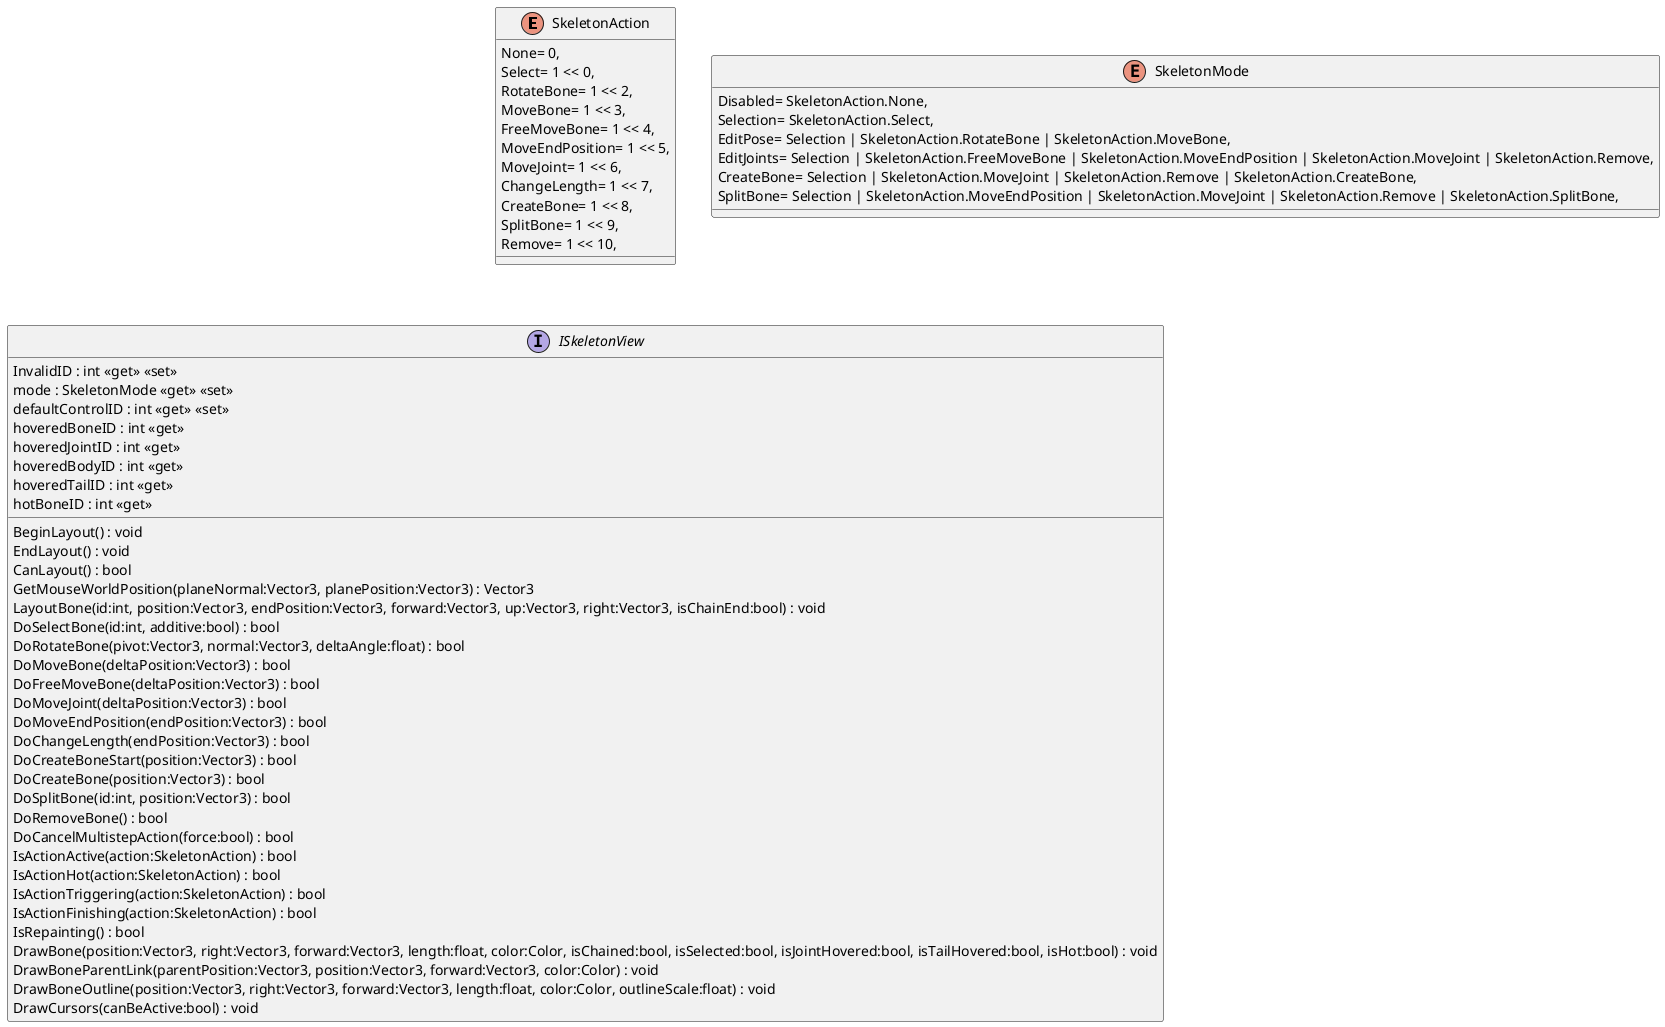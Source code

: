 @startuml
enum SkeletonAction {
    None= 0,
    Select= 1 << 0,
    RotateBone= 1 << 2,
    MoveBone= 1 << 3,
    FreeMoveBone= 1 << 4,
    MoveEndPosition= 1 << 5,
    MoveJoint= 1 << 6,
    ChangeLength= 1 << 7,
    CreateBone= 1 << 8,
    SplitBone= 1 << 9,
    Remove= 1 << 10,
}
enum SkeletonMode {
    Disabled= SkeletonAction.None,
    Selection= SkeletonAction.Select,
    EditPose= Selection | SkeletonAction.RotateBone | SkeletonAction.MoveBone,
    EditJoints= Selection | SkeletonAction.FreeMoveBone | SkeletonAction.MoveEndPosition | SkeletonAction.MoveJoint | SkeletonAction.Remove,
    CreateBone= Selection | SkeletonAction.MoveJoint | SkeletonAction.Remove | SkeletonAction.CreateBone,
    SplitBone= Selection | SkeletonAction.MoveEndPosition | SkeletonAction.MoveJoint | SkeletonAction.Remove | SkeletonAction.SplitBone,
}
interface ISkeletonView {
    InvalidID : int <<get>> <<set>>
    mode : SkeletonMode <<get>> <<set>>
    defaultControlID : int <<get>> <<set>>
    hoveredBoneID : int <<get>>
    hoveredJointID : int <<get>>
    hoveredBodyID : int <<get>>
    hoveredTailID : int <<get>>
    hotBoneID : int <<get>>
    BeginLayout() : void
    EndLayout() : void
    CanLayout() : bool
    GetMouseWorldPosition(planeNormal:Vector3, planePosition:Vector3) : Vector3
    LayoutBone(id:int, position:Vector3, endPosition:Vector3, forward:Vector3, up:Vector3, right:Vector3, isChainEnd:bool) : void
    DoSelectBone(id:int, additive:bool) : bool
    DoRotateBone(pivot:Vector3, normal:Vector3, deltaAngle:float) : bool
    DoMoveBone(deltaPosition:Vector3) : bool
    DoFreeMoveBone(deltaPosition:Vector3) : bool
    DoMoveJoint(deltaPosition:Vector3) : bool
    DoMoveEndPosition(endPosition:Vector3) : bool
    DoChangeLength(endPosition:Vector3) : bool
    DoCreateBoneStart(position:Vector3) : bool
    DoCreateBone(position:Vector3) : bool
    DoSplitBone(id:int, position:Vector3) : bool
    DoRemoveBone() : bool
    DoCancelMultistepAction(force:bool) : bool
    IsActionActive(action:SkeletonAction) : bool
    IsActionHot(action:SkeletonAction) : bool
    IsActionTriggering(action:SkeletonAction) : bool
    IsActionFinishing(action:SkeletonAction) : bool
    IsRepainting() : bool
    DrawBone(position:Vector3, right:Vector3, forward:Vector3, length:float, color:Color, isChained:bool, isSelected:bool, isJointHovered:bool, isTailHovered:bool, isHot:bool) : void
    DrawBoneParentLink(parentPosition:Vector3, position:Vector3, forward:Vector3, color:Color) : void
    DrawBoneOutline(position:Vector3, right:Vector3, forward:Vector3, length:float, color:Color, outlineScale:float) : void
    DrawCursors(canBeActive:bool) : void
}
@enduml
